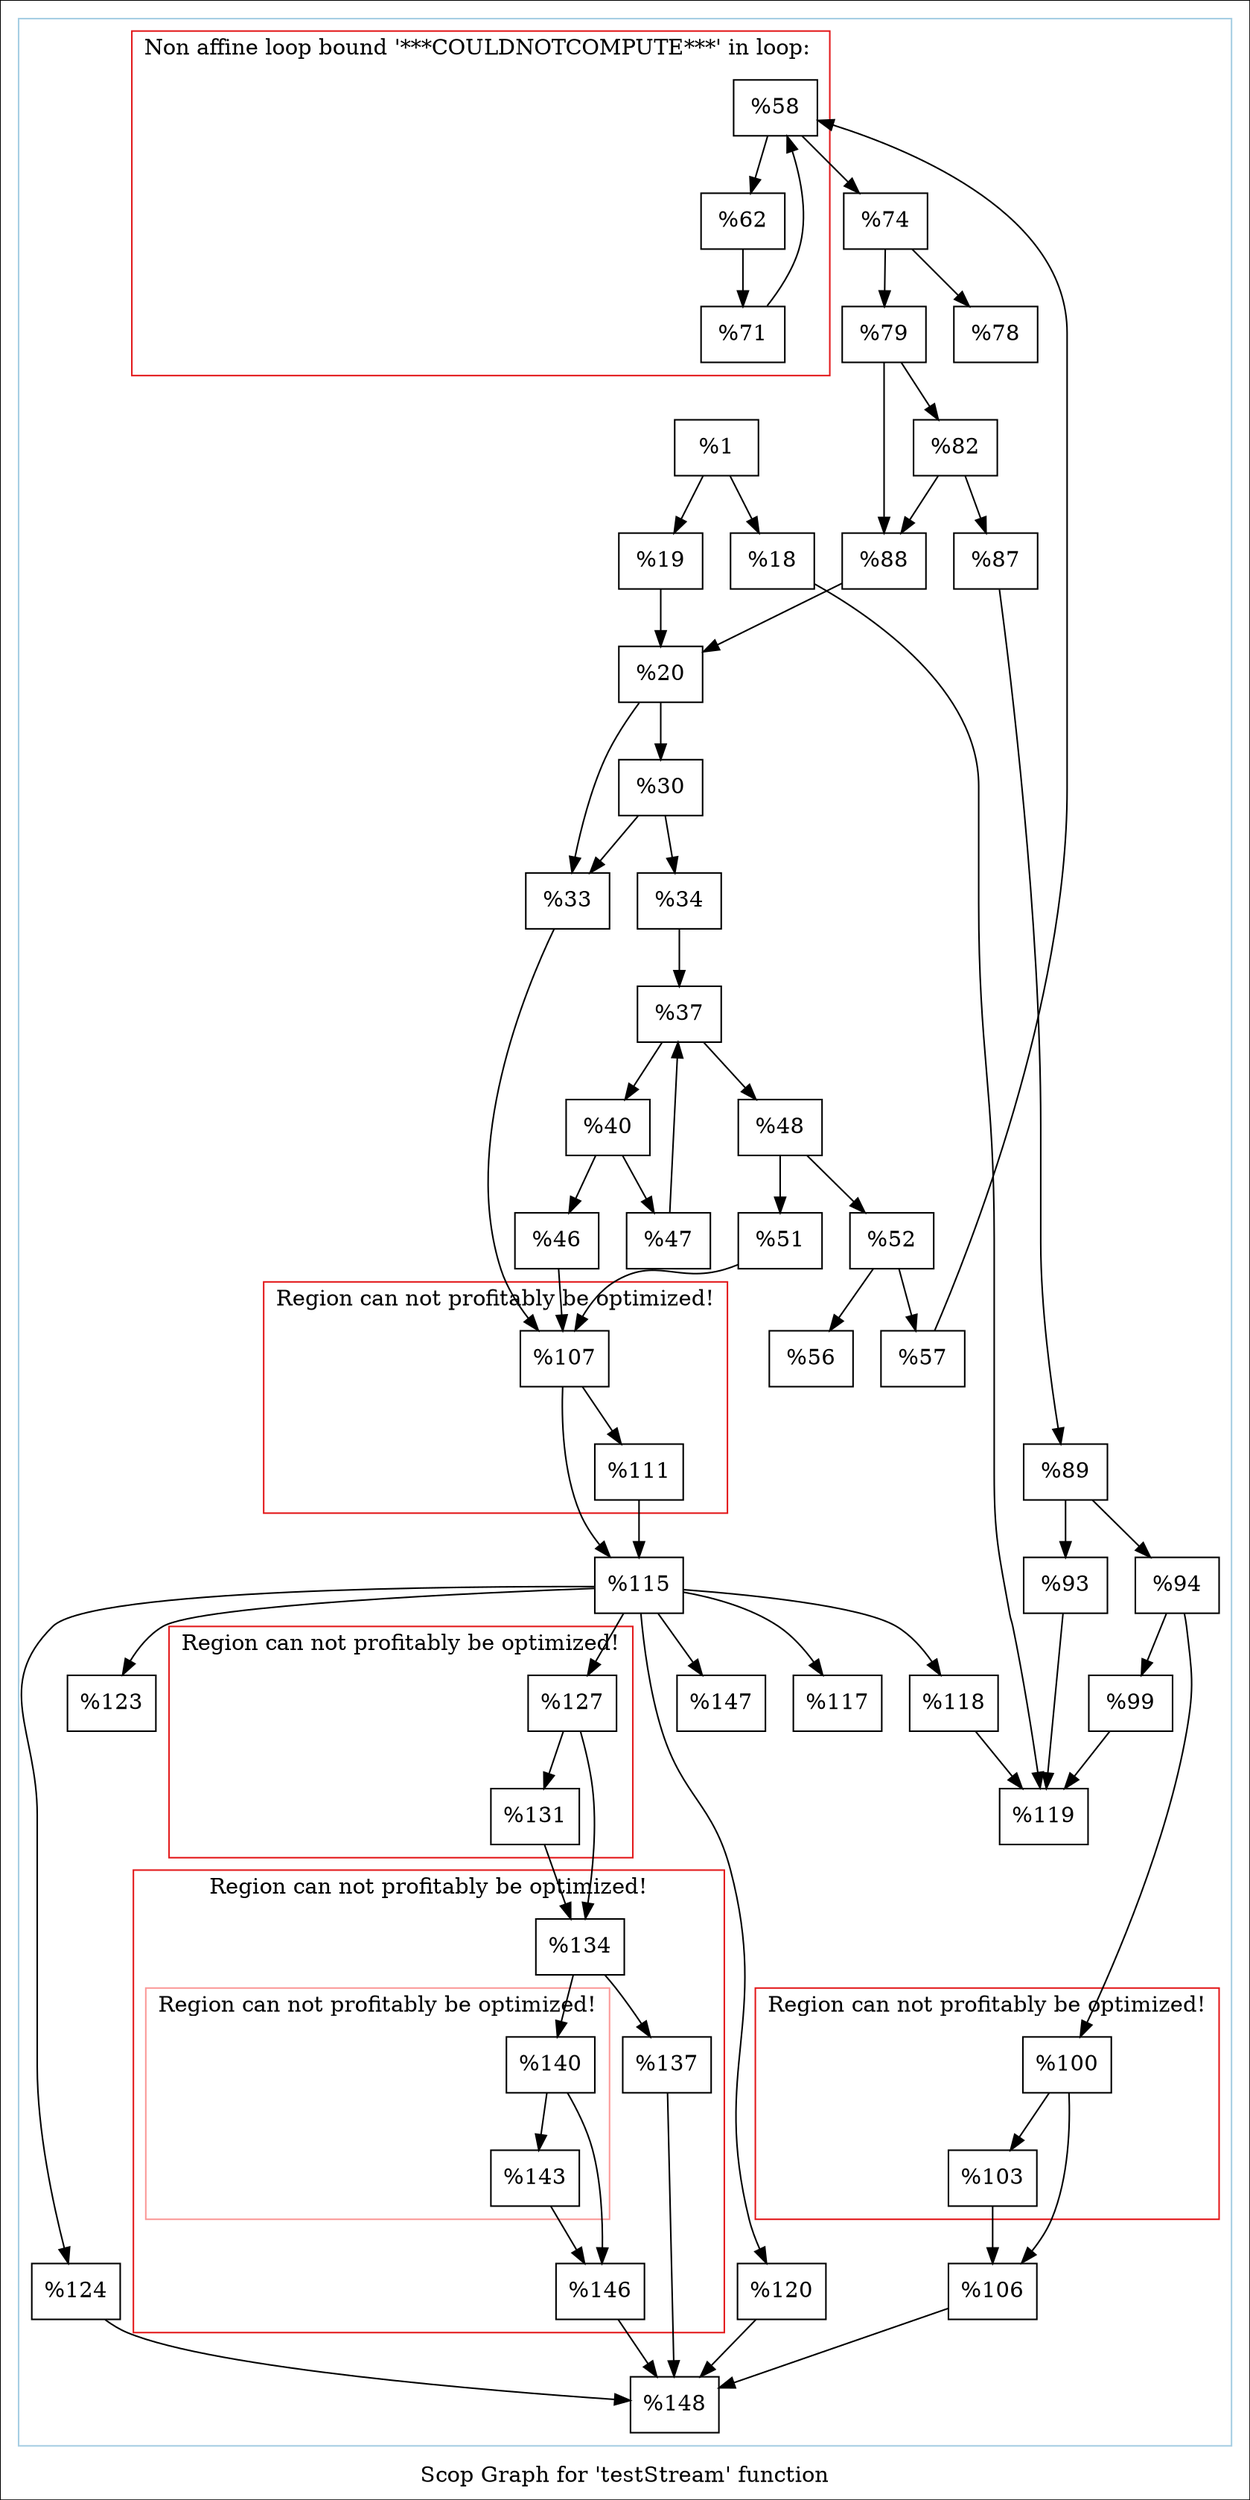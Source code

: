 digraph "Scop Graph for 'testStream' function" {
	label="Scop Graph for 'testStream' function";

	Node0x18b0260 [shape=record,label="{%1}"];
	Node0x18b0260 -> Node0x1604db0;
	Node0x18b0260 -> Node0x1839310;
	Node0x1604db0 [shape=record,label="{%18}"];
	Node0x1604db0 -> Node0x185fff0;
	Node0x185fff0 [shape=record,label="{%119}"];
	Node0x1839310 [shape=record,label="{%19}"];
	Node0x1839310 -> Node0x183c320;
	Node0x183c320 [shape=record,label="{%20}"];
	Node0x183c320 -> Node0x1742330;
	Node0x183c320 -> Node0x18f2320;
	Node0x1742330 [shape=record,label="{%33}"];
	Node0x1742330 -> Node0x1833930;
	Node0x1833930 [shape=record,label="{%107}"];
	Node0x1833930 -> Node0x17dfa40;
	Node0x1833930 -> Node0x15d7fb0;
	Node0x17dfa40 [shape=record,label="{%111}"];
	Node0x17dfa40 -> Node0x15d7fb0;
	Node0x15d7fb0 [shape=record,label="{%115}"];
	Node0x15d7fb0 -> Node0x18589b0;
	Node0x15d7fb0 -> Node0x18fa520;
	Node0x15d7fb0 -> Node0x18e06e0;
	Node0x15d7fb0 -> Node0x1808b30;
	Node0x15d7fb0 -> Node0x1782430;
	Node0x15d7fb0 -> Node0x17dce20;
	Node0x15d7fb0 -> Node0x18ef7e0;
	Node0x18589b0 [shape=record,label="{%147}"];
	Node0x18fa520 [shape=record,label="{%117}"];
	Node0x18e06e0 [shape=record,label="{%118}"];
	Node0x18e06e0 -> Node0x185fff0;
	Node0x1808b30 [shape=record,label="{%120}"];
	Node0x1808b30 -> Node0x18cac20;
	Node0x18cac20 [shape=record,label="{%148}"];
	Node0x1782430 [shape=record,label="{%123}"];
	Node0x17dce20 [shape=record,label="{%124}"];
	Node0x17dce20 -> Node0x18cac20;
	Node0x18ef7e0 [shape=record,label="{%127}"];
	Node0x18ef7e0 -> Node0x183d7a0;
	Node0x18ef7e0 -> Node0x17c4c70;
	Node0x183d7a0 [shape=record,label="{%131}"];
	Node0x183d7a0 -> Node0x17c4c70;
	Node0x17c4c70 [shape=record,label="{%134}"];
	Node0x17c4c70 -> Node0x17df3a0;
	Node0x17c4c70 -> Node0x165f490;
	Node0x17df3a0 [shape=record,label="{%137}"];
	Node0x17df3a0 -> Node0x18cac20;
	Node0x165f490 [shape=record,label="{%140}"];
	Node0x165f490 -> Node0x18daf10;
	Node0x165f490 -> Node0x18e0fc0;
	Node0x18daf10 [shape=record,label="{%143}"];
	Node0x18daf10 -> Node0x18e0fc0;
	Node0x18e0fc0 [shape=record,label="{%146}"];
	Node0x18e0fc0 -> Node0x18cac20;
	Node0x18f2320 [shape=record,label="{%30}"];
	Node0x18f2320 -> Node0x1742330;
	Node0x18f2320 -> Node0x18272b0;
	Node0x18272b0 [shape=record,label="{%34}"];
	Node0x18272b0 -> Node0x1689ed0;
	Node0x1689ed0 [shape=record,label="{%37}"];
	Node0x1689ed0 -> Node0x18f3e00;
	Node0x1689ed0 -> Node0x181a4c0;
	Node0x18f3e00 [shape=record,label="{%40}"];
	Node0x18f3e00 -> Node0x18efbf0;
	Node0x18f3e00 -> Node0x16abd00;
	Node0x18efbf0 [shape=record,label="{%46}"];
	Node0x18efbf0 -> Node0x1833930;
	Node0x16abd00 [shape=record,label="{%47}"];
	Node0x16abd00 -> Node0x1689ed0;
	Node0x181a4c0 [shape=record,label="{%48}"];
	Node0x181a4c0 -> Node0x18f9710;
	Node0x181a4c0 -> Node0x181aa40;
	Node0x18f9710 [shape=record,label="{%51}"];
	Node0x18f9710 -> Node0x1833930;
	Node0x181aa40 [shape=record,label="{%52}"];
	Node0x181aa40 -> Node0x1840c60;
	Node0x181aa40 -> Node0x18d0b40;
	Node0x1840c60 [shape=record,label="{%56}"];
	Node0x18d0b40 [shape=record,label="{%57}"];
	Node0x18d0b40 -> Node0x18e5640;
	Node0x18e5640 [shape=record,label="{%58}"];
	Node0x18e5640 -> Node0x18dbd70;
	Node0x18e5640 -> Node0x1831620;
	Node0x18dbd70 [shape=record,label="{%62}"];
	Node0x18dbd70 -> Node0x18e6b10;
	Node0x18e6b10 [shape=record,label="{%71}"];
	Node0x18e6b10 -> Node0x18e5640[constraint=false];
	Node0x1831620 [shape=record,label="{%74}"];
	Node0x1831620 -> Node0x182ca20;
	Node0x1831620 -> Node0x18683d0;
	Node0x182ca20 [shape=record,label="{%78}"];
	Node0x18683d0 [shape=record,label="{%79}"];
	Node0x18683d0 -> Node0x16981e0;
	Node0x18683d0 -> Node0x1814ca0;
	Node0x16981e0 [shape=record,label="{%82}"];
	Node0x16981e0 -> Node0x1862a50;
	Node0x16981e0 -> Node0x1814ca0;
	Node0x1862a50 [shape=record,label="{%87}"];
	Node0x1862a50 -> Node0x1881d50;
	Node0x1881d50 [shape=record,label="{%89}"];
	Node0x1881d50 -> Node0x1845e20;
	Node0x1881d50 -> Node0x18d13c0;
	Node0x1845e20 [shape=record,label="{%93}"];
	Node0x1845e20 -> Node0x185fff0;
	Node0x18d13c0 [shape=record,label="{%94}"];
	Node0x18d13c0 -> Node0x1851030;
	Node0x18d13c0 -> Node0x18f0660;
	Node0x1851030 [shape=record,label="{%99}"];
	Node0x1851030 -> Node0x185fff0;
	Node0x18f0660 [shape=record,label="{%100}"];
	Node0x18f0660 -> Node0x15d3ed0;
	Node0x18f0660 -> Node0x15a1750;
	Node0x15d3ed0 [shape=record,label="{%103}"];
	Node0x15d3ed0 -> Node0x15a1750;
	Node0x15a1750 [shape=record,label="{%106}"];
	Node0x15a1750 -> Node0x18cac20;
	Node0x1814ca0 [shape=record,label="{%88}"];
	Node0x1814ca0 -> Node0x183c320;
	colorscheme = "paired12"
        subgraph cluster_0x19027f0 {
          label = "";
          style = solid;
          color = 1
          subgraph cluster_0x1902470 {
            label = "Region can not profitably be optimized!";
            style = solid;
            color = 6
            Node0x1833930;
            Node0x17dfa40;
          }
          subgraph cluster_0x1967310 {
            label = "Region can not profitably be optimized!";
            style = solid;
            color = 6
            Node0x18ef7e0;
            Node0x183d7a0;
          }
          subgraph cluster_0x19670e0 {
            label = "Region can not profitably be optimized!";
            style = solid;
            color = 6
            subgraph cluster_0x18ff570 {
              label = "Region can not profitably be optimized!";
              style = solid;
              color = 5
              Node0x165f490;
              Node0x18daf10;
            }
            Node0x17c4c70;
            Node0x17df3a0;
            Node0x18e0fc0;
          }
          subgraph cluster_0x1560ae0 {
            label = "Non affine loop bound '***COULDNOTCOMPUTE***' in loop: ";
            style = solid;
            color = 6
            Node0x18e5640;
            Node0x18dbd70;
            Node0x18e6b10;
          }
          subgraph cluster_0x19015d0 {
            label = "Region can not profitably be optimized!";
            style = solid;
            color = 6
            Node0x18f0660;
            Node0x15d3ed0;
          }
          Node0x18b0260;
          Node0x1604db0;
          Node0x185fff0;
          Node0x1839310;
          Node0x183c320;
          Node0x1742330;
          Node0x15d7fb0;
          Node0x18589b0;
          Node0x18fa520;
          Node0x18e06e0;
          Node0x1808b30;
          Node0x18cac20;
          Node0x1782430;
          Node0x17dce20;
          Node0x18f2320;
          Node0x18272b0;
          Node0x1689ed0;
          Node0x18f3e00;
          Node0x18efbf0;
          Node0x16abd00;
          Node0x181a4c0;
          Node0x18f9710;
          Node0x181aa40;
          Node0x1840c60;
          Node0x18d0b40;
          Node0x1831620;
          Node0x182ca20;
          Node0x18683d0;
          Node0x16981e0;
          Node0x1862a50;
          Node0x1881d50;
          Node0x1845e20;
          Node0x18d13c0;
          Node0x1851030;
          Node0x15a1750;
          Node0x1814ca0;
        }
}
